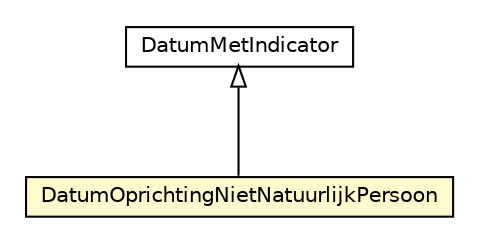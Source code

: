 #!/usr/local/bin/dot
#
# Class diagram 
# Generated by UMLGraph version R5_6-24-gf6e263 (http://www.umlgraph.org/)
#

digraph G {
	edge [fontname="Helvetica",fontsize=10,labelfontname="Helvetica",labelfontsize=10];
	node [fontname="Helvetica",fontsize=10,shape=plaintext];
	nodesep=0.25;
	ranksep=0.5;
	// nl.egem.stuf.sector.bg._0204.NNPKerngegevens.DatumOprichtingNietNatuurlijkPersoon
	c125615 [label=<<table title="nl.egem.stuf.sector.bg._0204.NNPKerngegevens.DatumOprichtingNietNatuurlijkPersoon" border="0" cellborder="1" cellspacing="0" cellpadding="2" port="p" bgcolor="lemonChiffon" href="./NNPKerngegevens.DatumOprichtingNietNatuurlijkPersoon.html">
		<tr><td><table border="0" cellspacing="0" cellpadding="1">
<tr><td align="center" balign="center"> DatumOprichtingNietNatuurlijkPersoon </td></tr>
		</table></td></tr>
		</table>>, URL="./NNPKerngegevens.DatumOprichtingNietNatuurlijkPersoon.html", fontname="Helvetica", fontcolor="black", fontsize=10.0];
	// nl.egem.stuf.stuf0204.DatumMetIndicator
	c125993 [label=<<table title="nl.egem.stuf.stuf0204.DatumMetIndicator" border="0" cellborder="1" cellspacing="0" cellpadding="2" port="p" href="../../../stuf0204/DatumMetIndicator.html">
		<tr><td><table border="0" cellspacing="0" cellpadding="1">
<tr><td align="center" balign="center"> DatumMetIndicator </td></tr>
		</table></td></tr>
		</table>>, URL="../../../stuf0204/DatumMetIndicator.html", fontname="Helvetica", fontcolor="black", fontsize=10.0];
	//nl.egem.stuf.sector.bg._0204.NNPKerngegevens.DatumOprichtingNietNatuurlijkPersoon extends nl.egem.stuf.stuf0204.DatumMetIndicator
	c125993:p -> c125615:p [dir=back,arrowtail=empty];
}

